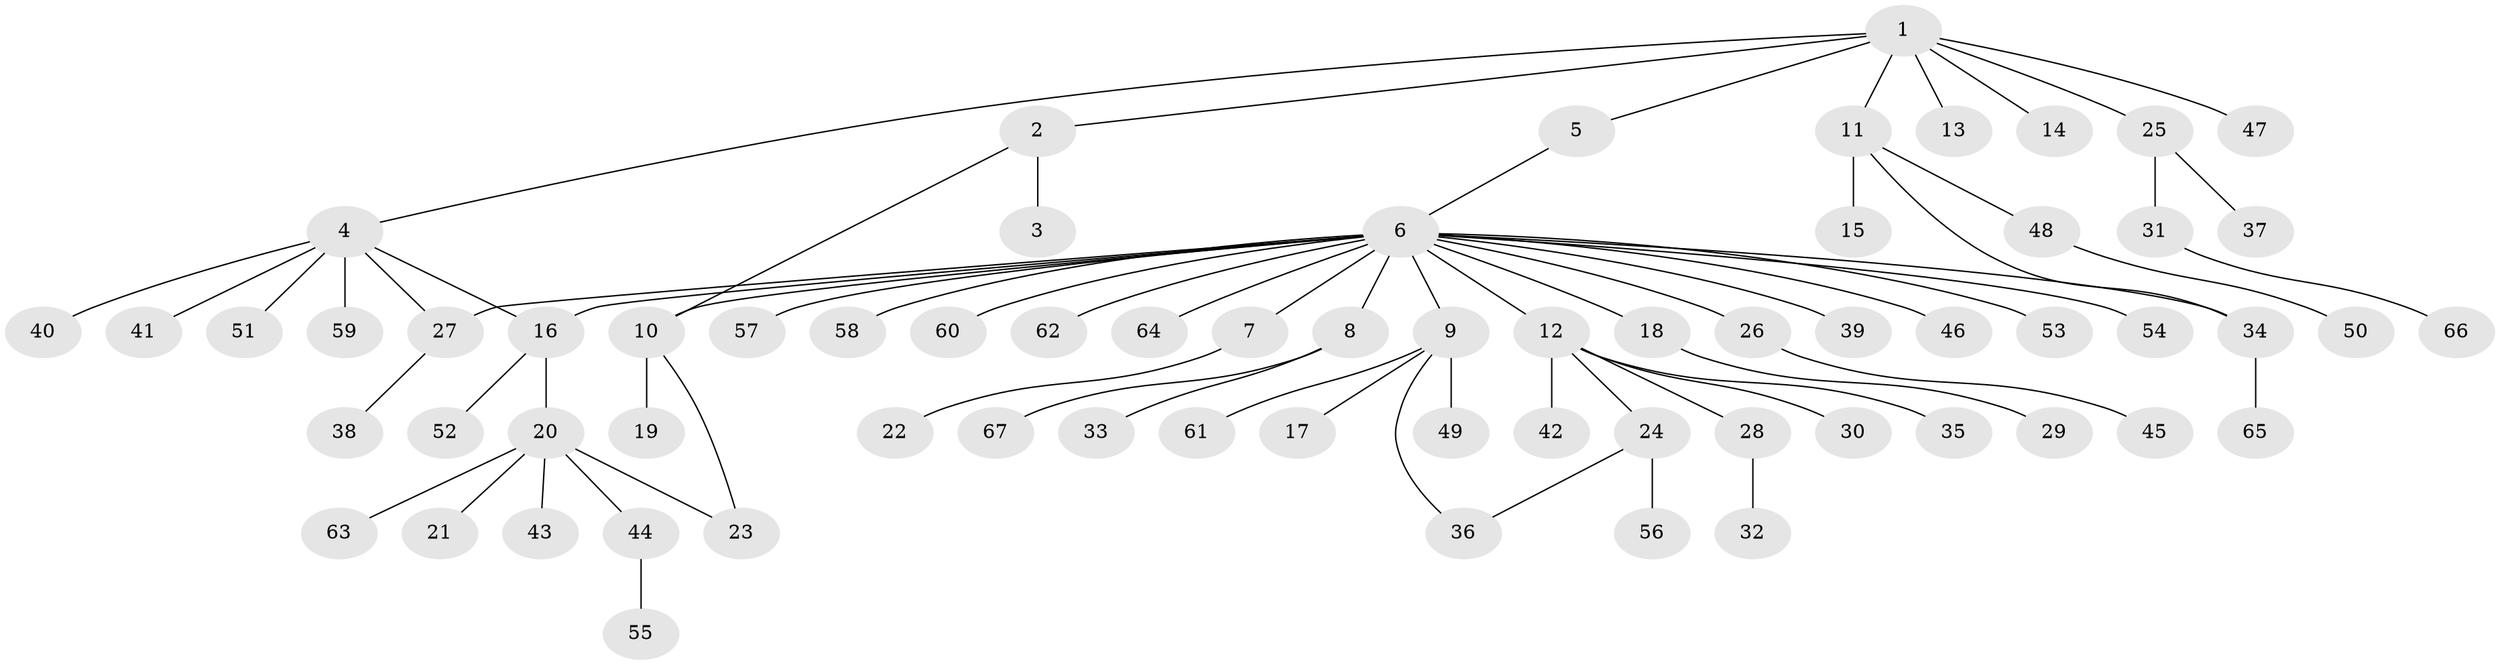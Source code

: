// Generated by graph-tools (version 1.1) at 2025/14/03/09/25 04:14:38]
// undirected, 67 vertices, 72 edges
graph export_dot {
graph [start="1"]
  node [color=gray90,style=filled];
  1;
  2;
  3;
  4;
  5;
  6;
  7;
  8;
  9;
  10;
  11;
  12;
  13;
  14;
  15;
  16;
  17;
  18;
  19;
  20;
  21;
  22;
  23;
  24;
  25;
  26;
  27;
  28;
  29;
  30;
  31;
  32;
  33;
  34;
  35;
  36;
  37;
  38;
  39;
  40;
  41;
  42;
  43;
  44;
  45;
  46;
  47;
  48;
  49;
  50;
  51;
  52;
  53;
  54;
  55;
  56;
  57;
  58;
  59;
  60;
  61;
  62;
  63;
  64;
  65;
  66;
  67;
  1 -- 2;
  1 -- 4;
  1 -- 5;
  1 -- 11;
  1 -- 13;
  1 -- 14;
  1 -- 25;
  1 -- 47;
  2 -- 3;
  2 -- 10;
  4 -- 16;
  4 -- 27;
  4 -- 40;
  4 -- 41;
  4 -- 51;
  4 -- 59;
  5 -- 6;
  6 -- 7;
  6 -- 8;
  6 -- 9;
  6 -- 10;
  6 -- 12;
  6 -- 16;
  6 -- 18;
  6 -- 26;
  6 -- 27;
  6 -- 34;
  6 -- 39;
  6 -- 46;
  6 -- 53;
  6 -- 54;
  6 -- 57;
  6 -- 58;
  6 -- 60;
  6 -- 62;
  6 -- 64;
  7 -- 22;
  8 -- 33;
  8 -- 67;
  9 -- 17;
  9 -- 36;
  9 -- 49;
  9 -- 61;
  10 -- 19;
  10 -- 23;
  11 -- 15;
  11 -- 34;
  11 -- 48;
  12 -- 24;
  12 -- 28;
  12 -- 30;
  12 -- 35;
  12 -- 42;
  16 -- 20;
  16 -- 52;
  18 -- 29;
  20 -- 21;
  20 -- 23;
  20 -- 43;
  20 -- 44;
  20 -- 63;
  24 -- 36;
  24 -- 56;
  25 -- 31;
  25 -- 37;
  26 -- 45;
  27 -- 38;
  28 -- 32;
  31 -- 66;
  34 -- 65;
  44 -- 55;
  48 -- 50;
}
